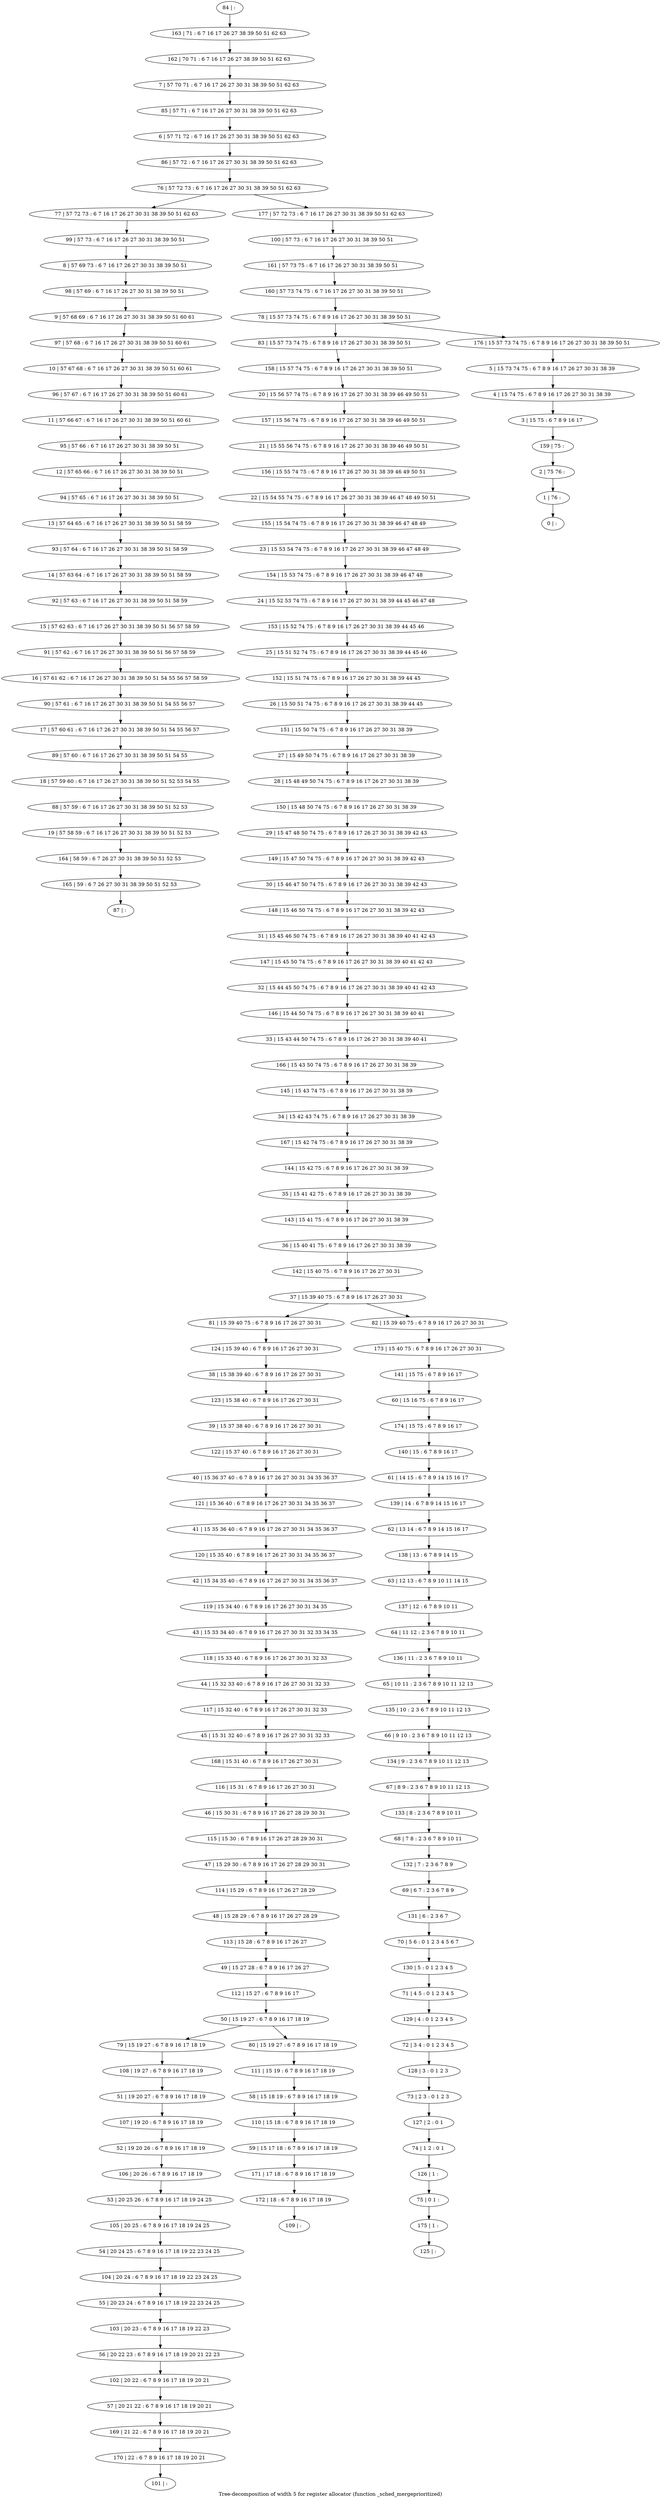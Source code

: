 digraph G {
graph [label="Tree-decomposition of width 5 for register allocator (function _sched_mergeprioritized)"]
0[label="0 | : "];
1[label="1 | 76 : "];
2[label="2 | 75 76 : "];
3[label="3 | 15 75 : 6 7 8 9 16 17 "];
4[label="4 | 15 74 75 : 6 7 8 9 16 17 26 27 30 31 38 39 "];
5[label="5 | 15 73 74 75 : 6 7 8 9 16 17 26 27 30 31 38 39 "];
6[label="6 | 57 71 72 : 6 7 16 17 26 27 30 31 38 39 50 51 62 63 "];
7[label="7 | 57 70 71 : 6 7 16 17 26 27 30 31 38 39 50 51 62 63 "];
8[label="8 | 57 69 73 : 6 7 16 17 26 27 30 31 38 39 50 51 "];
9[label="9 | 57 68 69 : 6 7 16 17 26 27 30 31 38 39 50 51 60 61 "];
10[label="10 | 57 67 68 : 6 7 16 17 26 27 30 31 38 39 50 51 60 61 "];
11[label="11 | 57 66 67 : 6 7 16 17 26 27 30 31 38 39 50 51 60 61 "];
12[label="12 | 57 65 66 : 6 7 16 17 26 27 30 31 38 39 50 51 "];
13[label="13 | 57 64 65 : 6 7 16 17 26 27 30 31 38 39 50 51 58 59 "];
14[label="14 | 57 63 64 : 6 7 16 17 26 27 30 31 38 39 50 51 58 59 "];
15[label="15 | 57 62 63 : 6 7 16 17 26 27 30 31 38 39 50 51 56 57 58 59 "];
16[label="16 | 57 61 62 : 6 7 16 17 26 27 30 31 38 39 50 51 54 55 56 57 58 59 "];
17[label="17 | 57 60 61 : 6 7 16 17 26 27 30 31 38 39 50 51 54 55 56 57 "];
18[label="18 | 57 59 60 : 6 7 16 17 26 27 30 31 38 39 50 51 52 53 54 55 "];
19[label="19 | 57 58 59 : 6 7 16 17 26 27 30 31 38 39 50 51 52 53 "];
20[label="20 | 15 56 57 74 75 : 6 7 8 9 16 17 26 27 30 31 38 39 46 49 50 51 "];
21[label="21 | 15 55 56 74 75 : 6 7 8 9 16 17 26 27 30 31 38 39 46 49 50 51 "];
22[label="22 | 15 54 55 74 75 : 6 7 8 9 16 17 26 27 30 31 38 39 46 47 48 49 50 51 "];
23[label="23 | 15 53 54 74 75 : 6 7 8 9 16 17 26 27 30 31 38 39 46 47 48 49 "];
24[label="24 | 15 52 53 74 75 : 6 7 8 9 16 17 26 27 30 31 38 39 44 45 46 47 48 "];
25[label="25 | 15 51 52 74 75 : 6 7 8 9 16 17 26 27 30 31 38 39 44 45 46 "];
26[label="26 | 15 50 51 74 75 : 6 7 8 9 16 17 26 27 30 31 38 39 44 45 "];
27[label="27 | 15 49 50 74 75 : 6 7 8 9 16 17 26 27 30 31 38 39 "];
28[label="28 | 15 48 49 50 74 75 : 6 7 8 9 16 17 26 27 30 31 38 39 "];
29[label="29 | 15 47 48 50 74 75 : 6 7 8 9 16 17 26 27 30 31 38 39 42 43 "];
30[label="30 | 15 46 47 50 74 75 : 6 7 8 9 16 17 26 27 30 31 38 39 42 43 "];
31[label="31 | 15 45 46 50 74 75 : 6 7 8 9 16 17 26 27 30 31 38 39 40 41 42 43 "];
32[label="32 | 15 44 45 50 74 75 : 6 7 8 9 16 17 26 27 30 31 38 39 40 41 42 43 "];
33[label="33 | 15 43 44 50 74 75 : 6 7 8 9 16 17 26 27 30 31 38 39 40 41 "];
34[label="34 | 15 42 43 74 75 : 6 7 8 9 16 17 26 27 30 31 38 39 "];
35[label="35 | 15 41 42 75 : 6 7 8 9 16 17 26 27 30 31 38 39 "];
36[label="36 | 15 40 41 75 : 6 7 8 9 16 17 26 27 30 31 38 39 "];
37[label="37 | 15 39 40 75 : 6 7 8 9 16 17 26 27 30 31 "];
38[label="38 | 15 38 39 40 : 6 7 8 9 16 17 26 27 30 31 "];
39[label="39 | 15 37 38 40 : 6 7 8 9 16 17 26 27 30 31 "];
40[label="40 | 15 36 37 40 : 6 7 8 9 16 17 26 27 30 31 34 35 36 37 "];
41[label="41 | 15 35 36 40 : 6 7 8 9 16 17 26 27 30 31 34 35 36 37 "];
42[label="42 | 15 34 35 40 : 6 7 8 9 16 17 26 27 30 31 34 35 36 37 "];
43[label="43 | 15 33 34 40 : 6 7 8 9 16 17 26 27 30 31 32 33 34 35 "];
44[label="44 | 15 32 33 40 : 6 7 8 9 16 17 26 27 30 31 32 33 "];
45[label="45 | 15 31 32 40 : 6 7 8 9 16 17 26 27 30 31 32 33 "];
46[label="46 | 15 30 31 : 6 7 8 9 16 17 26 27 28 29 30 31 "];
47[label="47 | 15 29 30 : 6 7 8 9 16 17 26 27 28 29 30 31 "];
48[label="48 | 15 28 29 : 6 7 8 9 16 17 26 27 28 29 "];
49[label="49 | 15 27 28 : 6 7 8 9 16 17 26 27 "];
50[label="50 | 15 19 27 : 6 7 8 9 16 17 18 19 "];
51[label="51 | 19 20 27 : 6 7 8 9 16 17 18 19 "];
52[label="52 | 19 20 26 : 6 7 8 9 16 17 18 19 "];
53[label="53 | 20 25 26 : 6 7 8 9 16 17 18 19 24 25 "];
54[label="54 | 20 24 25 : 6 7 8 9 16 17 18 19 22 23 24 25 "];
55[label="55 | 20 23 24 : 6 7 8 9 16 17 18 19 22 23 24 25 "];
56[label="56 | 20 22 23 : 6 7 8 9 16 17 18 19 20 21 22 23 "];
57[label="57 | 20 21 22 : 6 7 8 9 16 17 18 19 20 21 "];
58[label="58 | 15 18 19 : 6 7 8 9 16 17 18 19 "];
59[label="59 | 15 17 18 : 6 7 8 9 16 17 18 19 "];
60[label="60 | 15 16 75 : 6 7 8 9 16 17 "];
61[label="61 | 14 15 : 6 7 8 9 14 15 16 17 "];
62[label="62 | 13 14 : 6 7 8 9 14 15 16 17 "];
63[label="63 | 12 13 : 6 7 8 9 10 11 14 15 "];
64[label="64 | 11 12 : 2 3 6 7 8 9 10 11 "];
65[label="65 | 10 11 : 2 3 6 7 8 9 10 11 12 13 "];
66[label="66 | 9 10 : 2 3 6 7 8 9 10 11 12 13 "];
67[label="67 | 8 9 : 2 3 6 7 8 9 10 11 12 13 "];
68[label="68 | 7 8 : 2 3 6 7 8 9 10 11 "];
69[label="69 | 6 7 : 2 3 6 7 8 9 "];
70[label="70 | 5 6 : 0 1 2 3 4 5 6 7 "];
71[label="71 | 4 5 : 0 1 2 3 4 5 "];
72[label="72 | 3 4 : 0 1 2 3 4 5 "];
73[label="73 | 2 3 : 0 1 2 3 "];
74[label="74 | 1 2 : 0 1 "];
75[label="75 | 0 1 : "];
76[label="76 | 57 72 73 : 6 7 16 17 26 27 30 31 38 39 50 51 62 63 "];
77[label="77 | 57 72 73 : 6 7 16 17 26 27 30 31 38 39 50 51 62 63 "];
78[label="78 | 15 57 73 74 75 : 6 7 8 9 16 17 26 27 30 31 38 39 50 51 "];
79[label="79 | 15 19 27 : 6 7 8 9 16 17 18 19 "];
80[label="80 | 15 19 27 : 6 7 8 9 16 17 18 19 "];
81[label="81 | 15 39 40 75 : 6 7 8 9 16 17 26 27 30 31 "];
82[label="82 | 15 39 40 75 : 6 7 8 9 16 17 26 27 30 31 "];
83[label="83 | 15 57 73 74 75 : 6 7 8 9 16 17 26 27 30 31 38 39 50 51 "];
84[label="84 | : "];
85[label="85 | 57 71 : 6 7 16 17 26 27 30 31 38 39 50 51 62 63 "];
86[label="86 | 57 72 : 6 7 16 17 26 27 30 31 38 39 50 51 62 63 "];
87[label="87 | : "];
88[label="88 | 57 59 : 6 7 16 17 26 27 30 31 38 39 50 51 52 53 "];
89[label="89 | 57 60 : 6 7 16 17 26 27 30 31 38 39 50 51 54 55 "];
90[label="90 | 57 61 : 6 7 16 17 26 27 30 31 38 39 50 51 54 55 56 57 "];
91[label="91 | 57 62 : 6 7 16 17 26 27 30 31 38 39 50 51 56 57 58 59 "];
92[label="92 | 57 63 : 6 7 16 17 26 27 30 31 38 39 50 51 58 59 "];
93[label="93 | 57 64 : 6 7 16 17 26 27 30 31 38 39 50 51 58 59 "];
94[label="94 | 57 65 : 6 7 16 17 26 27 30 31 38 39 50 51 "];
95[label="95 | 57 66 : 6 7 16 17 26 27 30 31 38 39 50 51 "];
96[label="96 | 57 67 : 6 7 16 17 26 27 30 31 38 39 50 51 60 61 "];
97[label="97 | 57 68 : 6 7 16 17 26 27 30 31 38 39 50 51 60 61 "];
98[label="98 | 57 69 : 6 7 16 17 26 27 30 31 38 39 50 51 "];
99[label="99 | 57 73 : 6 7 16 17 26 27 30 31 38 39 50 51 "];
100[label="100 | 57 73 : 6 7 16 17 26 27 30 31 38 39 50 51 "];
101[label="101 | : "];
102[label="102 | 20 22 : 6 7 8 9 16 17 18 19 20 21 "];
103[label="103 | 20 23 : 6 7 8 9 16 17 18 19 22 23 "];
104[label="104 | 20 24 : 6 7 8 9 16 17 18 19 22 23 24 25 "];
105[label="105 | 20 25 : 6 7 8 9 16 17 18 19 24 25 "];
106[label="106 | 20 26 : 6 7 8 9 16 17 18 19 "];
107[label="107 | 19 20 : 6 7 8 9 16 17 18 19 "];
108[label="108 | 19 27 : 6 7 8 9 16 17 18 19 "];
109[label="109 | : "];
110[label="110 | 15 18 : 6 7 8 9 16 17 18 19 "];
111[label="111 | 15 19 : 6 7 8 9 16 17 18 19 "];
112[label="112 | 15 27 : 6 7 8 9 16 17 "];
113[label="113 | 15 28 : 6 7 8 9 16 17 26 27 "];
114[label="114 | 15 29 : 6 7 8 9 16 17 26 27 28 29 "];
115[label="115 | 15 30 : 6 7 8 9 16 17 26 27 28 29 30 31 "];
116[label="116 | 15 31 : 6 7 8 9 16 17 26 27 30 31 "];
117[label="117 | 15 32 40 : 6 7 8 9 16 17 26 27 30 31 32 33 "];
118[label="118 | 15 33 40 : 6 7 8 9 16 17 26 27 30 31 32 33 "];
119[label="119 | 15 34 40 : 6 7 8 9 16 17 26 27 30 31 34 35 "];
120[label="120 | 15 35 40 : 6 7 8 9 16 17 26 27 30 31 34 35 36 37 "];
121[label="121 | 15 36 40 : 6 7 8 9 16 17 26 27 30 31 34 35 36 37 "];
122[label="122 | 15 37 40 : 6 7 8 9 16 17 26 27 30 31 "];
123[label="123 | 15 38 40 : 6 7 8 9 16 17 26 27 30 31 "];
124[label="124 | 15 39 40 : 6 7 8 9 16 17 26 27 30 31 "];
125[label="125 | : "];
126[label="126 | 1 : "];
127[label="127 | 2 : 0 1 "];
128[label="128 | 3 : 0 1 2 3 "];
129[label="129 | 4 : 0 1 2 3 4 5 "];
130[label="130 | 5 : 0 1 2 3 4 5 "];
131[label="131 | 6 : 2 3 6 7 "];
132[label="132 | 7 : 2 3 6 7 8 9 "];
133[label="133 | 8 : 2 3 6 7 8 9 10 11 "];
134[label="134 | 9 : 2 3 6 7 8 9 10 11 12 13 "];
135[label="135 | 10 : 2 3 6 7 8 9 10 11 12 13 "];
136[label="136 | 11 : 2 3 6 7 8 9 10 11 "];
137[label="137 | 12 : 6 7 8 9 10 11 "];
138[label="138 | 13 : 6 7 8 9 14 15 "];
139[label="139 | 14 : 6 7 8 9 14 15 16 17 "];
140[label="140 | 15 : 6 7 8 9 16 17 "];
141[label="141 | 15 75 : 6 7 8 9 16 17 "];
142[label="142 | 15 40 75 : 6 7 8 9 16 17 26 27 30 31 "];
143[label="143 | 15 41 75 : 6 7 8 9 16 17 26 27 30 31 38 39 "];
144[label="144 | 15 42 75 : 6 7 8 9 16 17 26 27 30 31 38 39 "];
145[label="145 | 15 43 74 75 : 6 7 8 9 16 17 26 27 30 31 38 39 "];
146[label="146 | 15 44 50 74 75 : 6 7 8 9 16 17 26 27 30 31 38 39 40 41 "];
147[label="147 | 15 45 50 74 75 : 6 7 8 9 16 17 26 27 30 31 38 39 40 41 42 43 "];
148[label="148 | 15 46 50 74 75 : 6 7 8 9 16 17 26 27 30 31 38 39 42 43 "];
149[label="149 | 15 47 50 74 75 : 6 7 8 9 16 17 26 27 30 31 38 39 42 43 "];
150[label="150 | 15 48 50 74 75 : 6 7 8 9 16 17 26 27 30 31 38 39 "];
151[label="151 | 15 50 74 75 : 6 7 8 9 16 17 26 27 30 31 38 39 "];
152[label="152 | 15 51 74 75 : 6 7 8 9 16 17 26 27 30 31 38 39 44 45 "];
153[label="153 | 15 52 74 75 : 6 7 8 9 16 17 26 27 30 31 38 39 44 45 46 "];
154[label="154 | 15 53 74 75 : 6 7 8 9 16 17 26 27 30 31 38 39 46 47 48 "];
155[label="155 | 15 54 74 75 : 6 7 8 9 16 17 26 27 30 31 38 39 46 47 48 49 "];
156[label="156 | 15 55 74 75 : 6 7 8 9 16 17 26 27 30 31 38 39 46 49 50 51 "];
157[label="157 | 15 56 74 75 : 6 7 8 9 16 17 26 27 30 31 38 39 46 49 50 51 "];
158[label="158 | 15 57 74 75 : 6 7 8 9 16 17 26 27 30 31 38 39 50 51 "];
159[label="159 | 75 : "];
160[label="160 | 57 73 74 75 : 6 7 16 17 26 27 30 31 38 39 50 51 "];
161[label="161 | 57 73 75 : 6 7 16 17 26 27 30 31 38 39 50 51 "];
162[label="162 | 70 71 : 6 7 16 17 26 27 38 39 50 51 62 63 "];
163[label="163 | 71 : 6 7 16 17 26 27 38 39 50 51 62 63 "];
164[label="164 | 58 59 : 6 7 26 27 30 31 38 39 50 51 52 53 "];
165[label="165 | 59 : 6 7 26 27 30 31 38 39 50 51 52 53 "];
166[label="166 | 15 43 50 74 75 : 6 7 8 9 16 17 26 27 30 31 38 39 "];
167[label="167 | 15 42 74 75 : 6 7 8 9 16 17 26 27 30 31 38 39 "];
168[label="168 | 15 31 40 : 6 7 8 9 16 17 26 27 30 31 "];
169[label="169 | 21 22 : 6 7 8 9 16 17 18 19 20 21 "];
170[label="170 | 22 : 6 7 8 9 16 17 18 19 20 21 "];
171[label="171 | 17 18 : 6 7 8 9 16 17 18 19 "];
172[label="172 | 18 : 6 7 8 9 16 17 18 19 "];
173[label="173 | 15 40 75 : 6 7 8 9 16 17 26 27 30 31 "];
174[label="174 | 15 75 : 6 7 8 9 16 17 "];
175[label="175 | 1 : "];
176[label="176 | 15 57 73 74 75 : 6 7 8 9 16 17 26 27 30 31 38 39 50 51 "];
177[label="177 | 57 72 73 : 6 7 16 17 26 27 30 31 38 39 50 51 62 63 "];
27->28 ;
50->79 ;
50->80 ;
37->81 ;
37->82 ;
88->19 ;
18->88 ;
89->18 ;
17->89 ;
90->17 ;
16->90 ;
91->16 ;
15->91 ;
92->15 ;
14->92 ;
93->14 ;
13->93 ;
94->13 ;
12->94 ;
95->12 ;
11->95 ;
96->11 ;
10->96 ;
97->10 ;
9->97 ;
98->9 ;
8->98 ;
99->8 ;
77->99 ;
102->57 ;
56->102 ;
103->56 ;
55->103 ;
104->55 ;
54->104 ;
105->54 ;
53->105 ;
106->53 ;
52->106 ;
107->52 ;
51->107 ;
108->51 ;
79->108 ;
110->59 ;
58->110 ;
111->58 ;
80->111 ;
112->50 ;
49->112 ;
113->49 ;
48->113 ;
114->48 ;
47->114 ;
115->47 ;
46->115 ;
116->46 ;
117->45 ;
44->117 ;
118->44 ;
43->118 ;
119->43 ;
42->119 ;
120->42 ;
41->120 ;
121->41 ;
40->121 ;
122->40 ;
39->122 ;
123->39 ;
38->123 ;
124->38 ;
81->124 ;
126->75 ;
74->126 ;
127->74 ;
73->127 ;
128->73 ;
72->128 ;
129->72 ;
71->129 ;
130->71 ;
70->130 ;
131->70 ;
69->131 ;
132->69 ;
68->132 ;
133->68 ;
67->133 ;
134->67 ;
66->134 ;
135->66 ;
65->135 ;
136->65 ;
64->136 ;
137->64 ;
63->137 ;
138->63 ;
62->138 ;
139->62 ;
61->139 ;
140->61 ;
141->60 ;
142->37 ;
36->142 ;
143->36 ;
35->143 ;
144->35 ;
145->34 ;
146->33 ;
32->146 ;
147->32 ;
31->147 ;
148->31 ;
30->148 ;
149->30 ;
29->149 ;
150->29 ;
28->150 ;
151->27 ;
26->151 ;
152->26 ;
25->152 ;
153->25 ;
24->153 ;
154->24 ;
23->154 ;
155->23 ;
22->155 ;
156->22 ;
21->156 ;
157->21 ;
20->157 ;
158->20 ;
83->158 ;
19->164 ;
165->87 ;
164->165 ;
166->145 ;
33->166 ;
167->144 ;
34->167 ;
168->116 ;
45->168 ;
57->169 ;
170->101 ;
169->170 ;
59->171 ;
172->109 ;
171->172 ;
173->141 ;
82->173 ;
174->140 ;
60->174 ;
175->125 ;
75->175 ;
84->163 ;
163->162 ;
162->7 ;
7->85 ;
85->6 ;
6->86 ;
86->76 ;
100->161 ;
161->160 ;
160->78 ;
5->4 ;
4->3 ;
3->159 ;
159->2 ;
2->1 ;
1->0 ;
176->5 ;
177->100 ;
78->83 ;
78->176 ;
76->77 ;
76->177 ;
}
